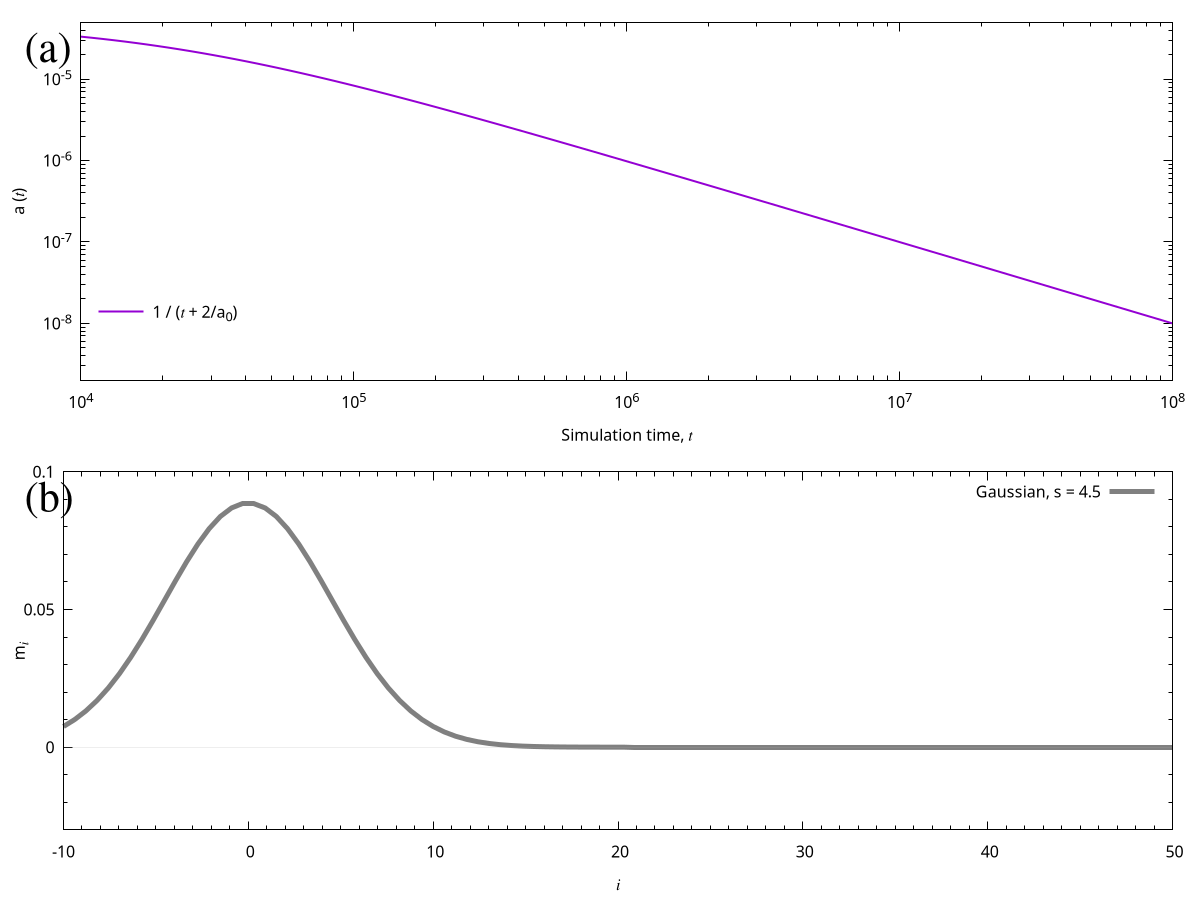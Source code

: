 #!/usr/bin/env gnuplot



# optimized schedule versus the optimal inverse-time schedule
# for Gaussian updating scheme with sigma = 5



set encoding cp1250 # make the minus sign longer
set terminal push
# dl 4 make dashed line longer
set terminal postscript eps enhanced dl 4 size 3.5, 4.5 font "Times, 24"
set output "sinc.eps"
set multiplot


reset

htop = 0.5
hbot = 1 - htop

dx = 0.02
dy = 0.05

set label "(a)" at screen dx, 1 - dy    font "Times, 32"
set label "(b)" at screen dx, hbot - dy font "Times, 32"

normd(x, sig) = exp(-x*x/2/sig/sig)/sqrt(2*pi)/sig;

# bottom panel
set size 1, hbot
set origin 0, 0

set lmargin 7
set xlabel "{/Times-Italic i}"
set mxtics 10

set ytics 0.05
set mytics 5
set ylabel "{/Symbol-Oblique m}_{/Times-Italic i}" offset 3, 0

plot [:50][-0.03:0.1] \
    "../../data/scan/sinc_pbc_win.dat"    u 1:($2) w lp pt 6 lt 3 lw 2 t "Periodic, {/Times-Italic K} = 4", \
    "../../data/scan/sinc_nonpbc_win.dat" u 1:($2) w lp pt 2 lt 1 lw 2 t "Nonperiodic, {/Times-Italic K} = 8", \
    normd(x, 4.5) lt 2 lw 5 lc rgb "#808080" t "Gaussian, {/Symbol-Oblique s} = 4.5", \
    0 lt 1 lw 0.1 lc rgb "#aaaaaa" notitle

reset

# top panel
set origin 0, hbot
set size 1, htop

set logscale x
set mxtics 10
set format x "10^{%T}"
set xrange [1e4:1e8]
set xlabel "Simulation time, {/Times-Italic t}" offset 0, 0.0

set logscale y
set format y "10^{%T}"
set mytics 10
#set yrange [1e4:1e9]
set ylabel "{/Symbol-Oblique a} ({/Times-Italic t})"

set key left bottom Left reverse spacing 1.1

plot [][2e-9:5e-5] \
    1/(x + 20000) lw 2 t "1 / ({/Times-Italic t} + 2/{/Symbol-Oblique a}_0)", \
    "../../data/scan/sinc_pbc_alpha.dat"    u 1:($2) every 300 w p pt 6 ps 1.4 lw 2 t "Periodic, {/Times-Italic K} = 4", \
    "../../data/scan/sinc_nonpbc_alpha.dat" u 1:($2) every 300 w p pt 2 ps 1.4 lw 2 t "Nonperiodic, {/Times-Italic K} = 8", \
    -1 notitle




unset multiplot
unset output
set terminal pop
reset
